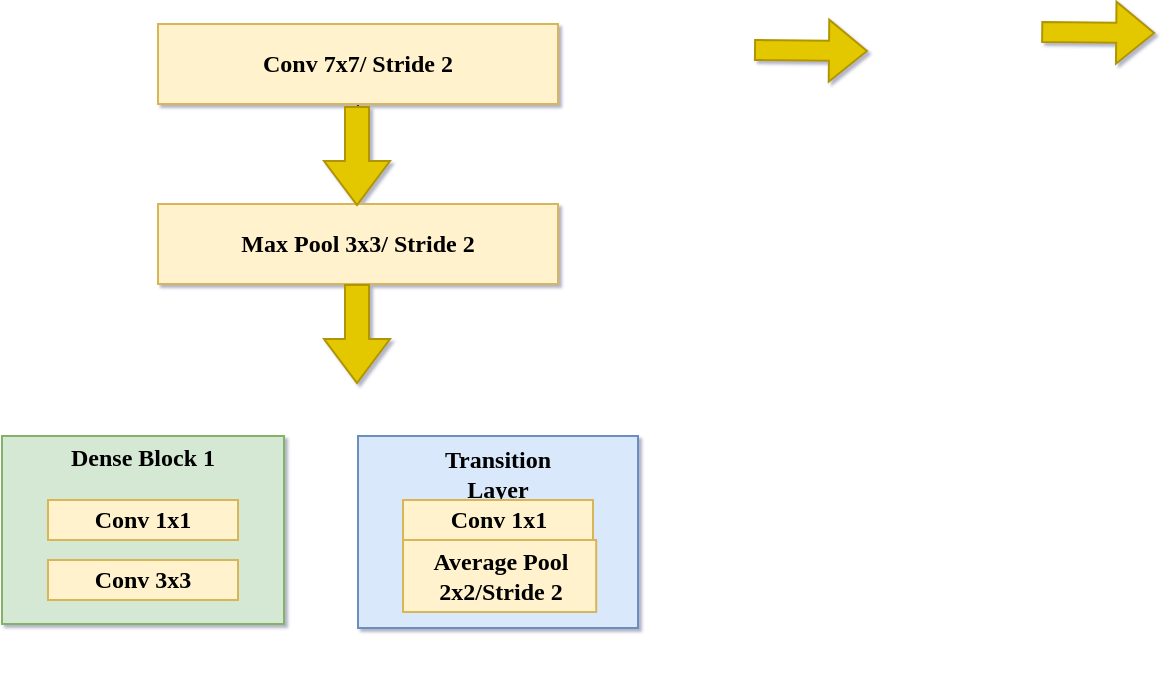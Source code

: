 <mxfile version="20.0.1" type="github">
  <diagram id="lazU5OvHfyAV0OO9t7CG" name="Page-1">
    <mxGraphModel dx="2522" dy="772" grid="0" gridSize="10" guides="1" tooltips="1" connect="1" arrows="1" fold="1" page="1" pageScale="1" pageWidth="1100" pageHeight="850" math="0" shadow="1">
      <root>
        <mxCell id="0" />
        <mxCell id="1" parent="0" />
        <mxCell id="tgbIbMeUaIrSX3RmPcg8-1" value="&lt;div align=&quot;center&quot;&gt;&lt;font face=&quot;Comic Sans MS&quot;&gt;&lt;b&gt;&lt;br&gt;&lt;/b&gt;&lt;/font&gt;&lt;/div&gt;&lt;div align=&quot;center&quot;&gt;&lt;font face=&quot;Comic Sans MS&quot;&gt;&lt;b&gt;&lt;br&gt;&lt;/b&gt;&lt;/font&gt;&lt;/div&gt;&lt;div align=&quot;center&quot;&gt;&lt;font face=&quot;Comic Sans MS&quot;&gt;&lt;b&gt;Dense Block 1&lt;/b&gt;&lt;/font&gt;&lt;/div&gt;&lt;div align=&quot;center&quot;&gt;&lt;font face=&quot;Comic Sans MS&quot;&gt;&lt;b&gt;&lt;br&gt;&lt;/b&gt;&lt;/font&gt;&lt;/div&gt;&lt;div align=&quot;center&quot;&gt;&lt;font face=&quot;Comic Sans MS&quot;&gt;&lt;b&gt;&lt;br&gt;&lt;/b&gt;&lt;/font&gt;&lt;/div&gt;&lt;div align=&quot;center&quot;&gt;&lt;font face=&quot;Comic Sans MS&quot;&gt;&lt;b&gt;&lt;br&gt;&lt;/b&gt;&lt;/font&gt;&lt;/div&gt;&lt;div align=&quot;center&quot;&gt;&lt;font face=&quot;Comic Sans MS&quot;&gt;&lt;b&gt;&lt;br&gt;&lt;/b&gt;&lt;/font&gt;&lt;/div&gt;&lt;div align=&quot;center&quot;&gt;&lt;font face=&quot;Comic Sans MS&quot;&gt;&lt;b&gt;&lt;br&gt;&lt;/b&gt;&lt;/font&gt;&lt;/div&gt;&lt;div align=&quot;center&quot;&gt;&lt;font face=&quot;Comic Sans MS&quot;&gt;&lt;b&gt;&lt;br&gt;&lt;/b&gt;&lt;/font&gt;&lt;/div&gt;&lt;div align=&quot;center&quot;&gt;&lt;font face=&quot;Comic Sans MS&quot;&gt;&lt;b&gt;&lt;br&gt;&lt;/b&gt;&lt;/font&gt;&lt;/div&gt;" style="rounded=0;whiteSpace=wrap;html=1;fillColor=#d5e8d4;strokeColor=#82b366;shadow=0;sketch=0;glass=0;rotation=0;backgroundOutline=1;align=center;" vertex="1" parent="1">
          <mxGeometry x="-68" y="396" width="141" height="94" as="geometry" />
        </mxCell>
        <mxCell id="tgbIbMeUaIrSX3RmPcg8-2" value="&lt;b&gt;&lt;font face=&quot;Comic Sans MS&quot;&gt;Conv 1x1&lt;/font&gt;&lt;/b&gt;" style="rounded=0;whiteSpace=wrap;html=1;fillColor=#fff2cc;strokeColor=#d6b656;" vertex="1" parent="1">
          <mxGeometry x="-45" y="428" width="95" height="20" as="geometry" />
        </mxCell>
        <mxCell id="tgbIbMeUaIrSX3RmPcg8-3" value="&lt;b&gt;&lt;font face=&quot;Comic Sans MS&quot;&gt;Conv 3x3&lt;/font&gt;&lt;/b&gt;" style="rounded=0;whiteSpace=wrap;html=1;fillColor=#fff2cc;strokeColor=#d6b656;" vertex="1" parent="1">
          <mxGeometry x="-45" y="458" width="95" height="20" as="geometry" />
        </mxCell>
        <mxCell id="tgbIbMeUaIrSX3RmPcg8-10" value="&lt;blockquote&gt;&lt;b&gt;&lt;font face=&quot;Comic Sans MS&quot;&gt;Transition Layer&lt;br&gt;&lt;br&gt;&lt;br&gt;&lt;br&gt;&lt;br&gt;&lt;/font&gt;&lt;/b&gt;&lt;/blockquote&gt;" style="rounded=0;whiteSpace=wrap;html=1;fillColor=#dae8fc;strokeColor=#6c8ebf;shadow=0;sketch=0;glass=0;rotation=0;backgroundOutline=1;align=center;" vertex="1" parent="1">
          <mxGeometry x="110" y="396" width="140" height="96" as="geometry" />
        </mxCell>
        <mxCell id="tgbIbMeUaIrSX3RmPcg8-12" value="&lt;b&gt;&lt;font face=&quot;Comic Sans MS&quot;&gt;Average Pool 2x2/Stride 2&lt;/font&gt;&lt;/b&gt;" style="rounded=0;whiteSpace=wrap;html=1;fillColor=#fff2cc;strokeColor=#d6b656;" vertex="1" parent="1">
          <mxGeometry x="132.5" y="448" width="96.6" height="36" as="geometry" />
        </mxCell>
        <mxCell id="tgbIbMeUaIrSX3RmPcg8-19" value="" style="shape=flexArrow;endArrow=classic;html=1;rounded=0;fontFamily=Comic Sans MS;fillColor=#e3c800;strokeColor=#B09500;" edge="1" parent="1">
          <mxGeometry width="50" height="50" relative="1" as="geometry">
            <mxPoint x="308" y="203" as="sourcePoint" />
            <mxPoint x="365" y="203.5" as="targetPoint" />
          </mxGeometry>
        </mxCell>
        <mxCell id="tgbIbMeUaIrSX3RmPcg8-20" value="" style="shape=flexArrow;endArrow=classic;html=1;rounded=0;fontFamily=Comic Sans MS;fillColor=#e3c800;strokeColor=#B09500;" edge="1" parent="1">
          <mxGeometry width="50" height="50" relative="1" as="geometry">
            <mxPoint x="451.61" y="194" as="sourcePoint" />
            <mxPoint x="508.61" y="194.5" as="targetPoint" />
          </mxGeometry>
        </mxCell>
        <mxCell id="tgbIbMeUaIrSX3RmPcg8-36" value="" style="edgeStyle=orthogonalEdgeStyle;rounded=0;orthogonalLoop=1;jettySize=auto;html=1;fontFamily=Comic Sans MS;" edge="1" parent="1" source="tgbIbMeUaIrSX3RmPcg8-22" target="tgbIbMeUaIrSX3RmPcg8-25">
          <mxGeometry relative="1" as="geometry" />
        </mxCell>
        <mxCell id="tgbIbMeUaIrSX3RmPcg8-22" value="&lt;b&gt;&lt;font face=&quot;Comic Sans MS&quot;&gt;Max Pool 3x3/ Stride 2&lt;/font&gt;&lt;/b&gt;" style="rounded=0;whiteSpace=wrap;html=1;fillColor=#fff2cc;strokeColor=#d6b656;" vertex="1" parent="1">
          <mxGeometry x="10" y="280" width="200" height="40" as="geometry" />
        </mxCell>
        <mxCell id="tgbIbMeUaIrSX3RmPcg8-25" value="&lt;b&gt;&lt;font face=&quot;Comic Sans MS&quot;&gt;Conv 7x7/ Stride 2&lt;/font&gt;&lt;/b&gt;" style="rounded=0;whiteSpace=wrap;html=1;fillColor=#fff2cc;strokeColor=#d6b656;" vertex="1" parent="1">
          <mxGeometry x="10" y="190" width="200" height="40" as="geometry" />
        </mxCell>
        <mxCell id="tgbIbMeUaIrSX3RmPcg8-27" value="" style="shape=flexArrow;endArrow=classic;html=1;rounded=0;fontFamily=Comic Sans MS;fillColor=#e3c800;strokeColor=#B09500;width=12;endSize=6.98;" edge="1" parent="1">
          <mxGeometry width="50" height="50" relative="1" as="geometry">
            <mxPoint x="109.5" y="231" as="sourcePoint" />
            <mxPoint x="109.5" y="281" as="targetPoint" />
          </mxGeometry>
        </mxCell>
        <mxCell id="tgbIbMeUaIrSX3RmPcg8-29" value="" style="shape=flexArrow;endArrow=classic;html=1;rounded=0;fontFamily=Comic Sans MS;fillColor=#e3c800;strokeColor=#B09500;width=12;endSize=6.98;" edge="1" parent="1">
          <mxGeometry width="50" height="50" relative="1" as="geometry">
            <mxPoint x="109.5" y="320" as="sourcePoint" />
            <mxPoint x="109.5" y="370" as="targetPoint" />
          </mxGeometry>
        </mxCell>
        <mxCell id="tgbIbMeUaIrSX3RmPcg8-39" value="&lt;b&gt;&lt;font face=&quot;Comic Sans MS&quot;&gt;Conv 1x1&lt;/font&gt;&lt;/b&gt;" style="rounded=0;whiteSpace=wrap;html=1;fillColor=#fff2cc;strokeColor=#d6b656;" vertex="1" parent="1">
          <mxGeometry x="132.5" y="428" width="95" height="20" as="geometry" />
        </mxCell>
      </root>
    </mxGraphModel>
  </diagram>
</mxfile>
